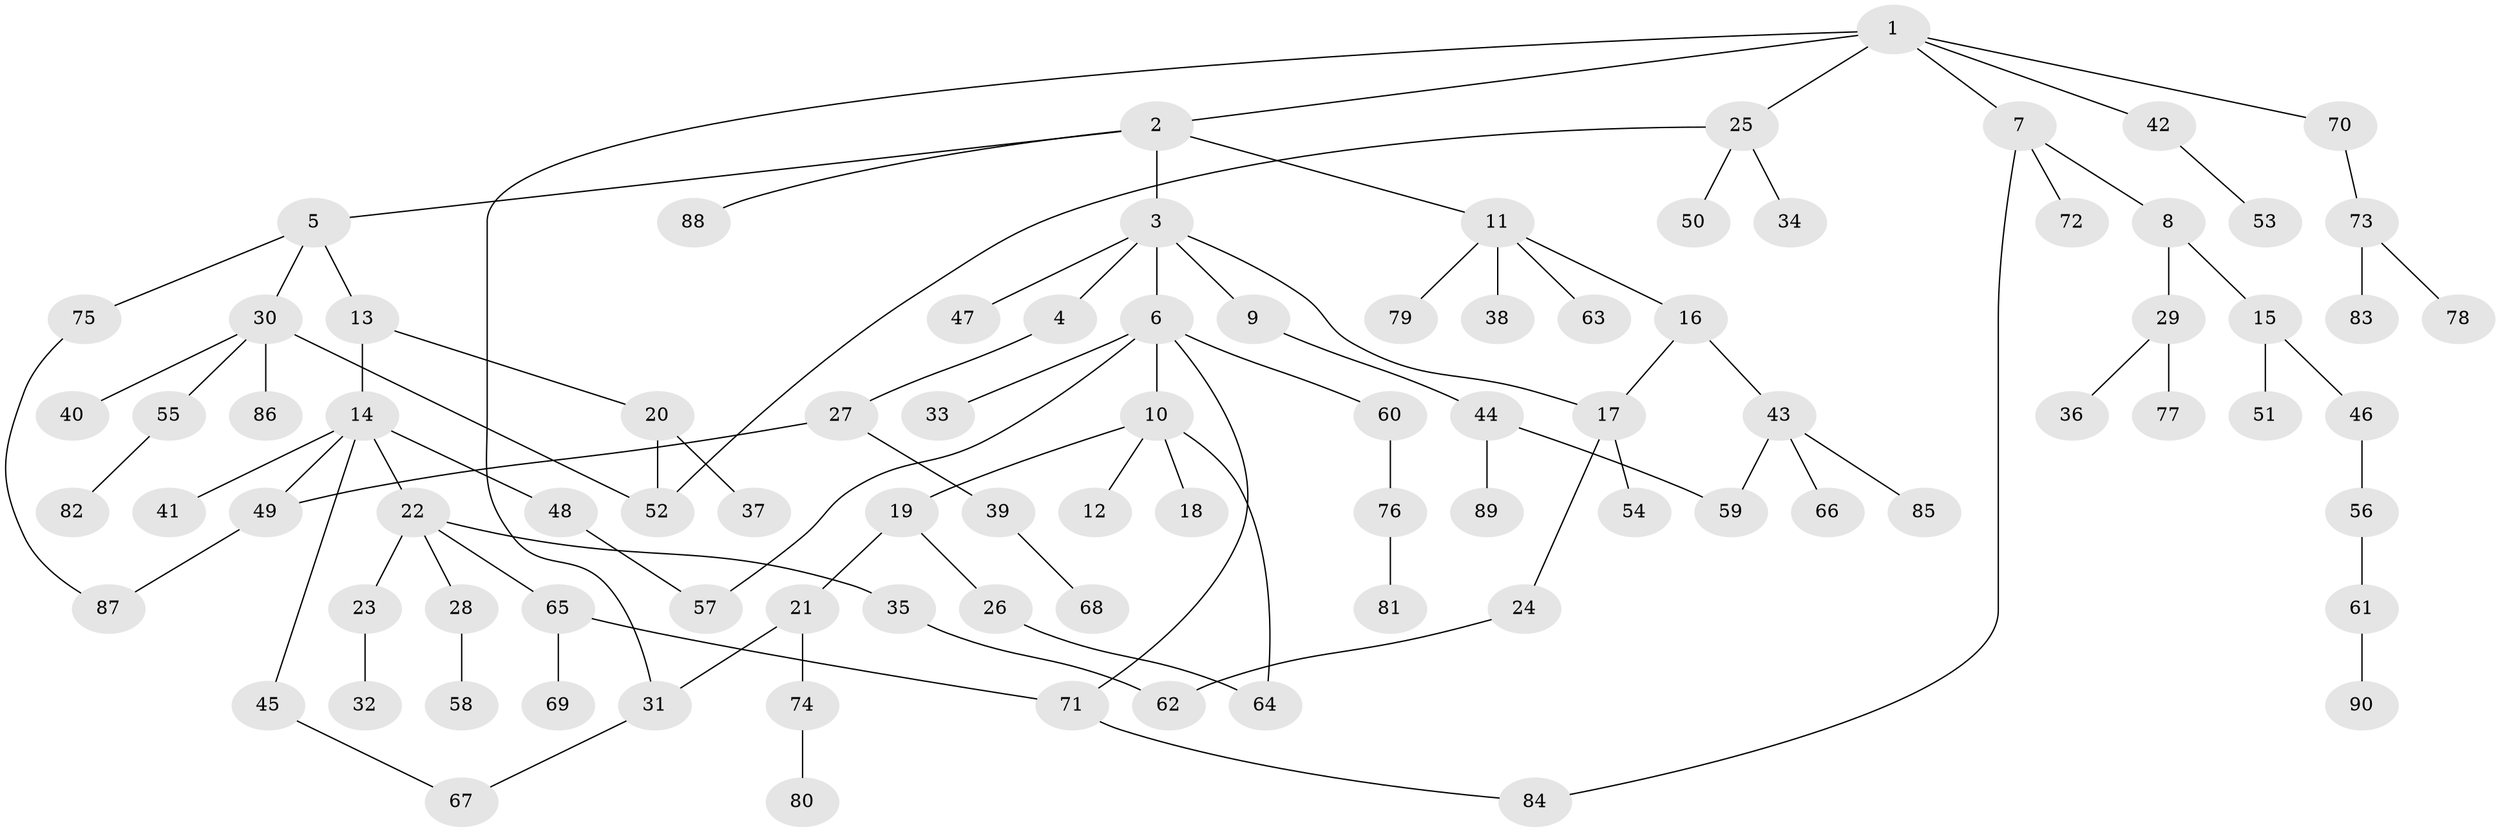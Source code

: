 // Generated by graph-tools (version 1.1) at 2025/42/03/09/25 04:42:32]
// undirected, 90 vertices, 102 edges
graph export_dot {
graph [start="1"]
  node [color=gray90,style=filled];
  1;
  2;
  3;
  4;
  5;
  6;
  7;
  8;
  9;
  10;
  11;
  12;
  13;
  14;
  15;
  16;
  17;
  18;
  19;
  20;
  21;
  22;
  23;
  24;
  25;
  26;
  27;
  28;
  29;
  30;
  31;
  32;
  33;
  34;
  35;
  36;
  37;
  38;
  39;
  40;
  41;
  42;
  43;
  44;
  45;
  46;
  47;
  48;
  49;
  50;
  51;
  52;
  53;
  54;
  55;
  56;
  57;
  58;
  59;
  60;
  61;
  62;
  63;
  64;
  65;
  66;
  67;
  68;
  69;
  70;
  71;
  72;
  73;
  74;
  75;
  76;
  77;
  78;
  79;
  80;
  81;
  82;
  83;
  84;
  85;
  86;
  87;
  88;
  89;
  90;
  1 -- 2;
  1 -- 7;
  1 -- 25;
  1 -- 31;
  1 -- 42;
  1 -- 70;
  2 -- 3;
  2 -- 5;
  2 -- 11;
  2 -- 88;
  3 -- 4;
  3 -- 6;
  3 -- 9;
  3 -- 47;
  3 -- 17;
  4 -- 27;
  5 -- 13;
  5 -- 30;
  5 -- 75;
  6 -- 10;
  6 -- 33;
  6 -- 57;
  6 -- 60;
  6 -- 71;
  7 -- 8;
  7 -- 72;
  7 -- 84;
  8 -- 15;
  8 -- 29;
  9 -- 44;
  10 -- 12;
  10 -- 18;
  10 -- 19;
  10 -- 64;
  11 -- 16;
  11 -- 38;
  11 -- 63;
  11 -- 79;
  13 -- 14;
  13 -- 20;
  14 -- 22;
  14 -- 41;
  14 -- 45;
  14 -- 48;
  14 -- 49;
  15 -- 46;
  15 -- 51;
  16 -- 17;
  16 -- 43;
  17 -- 24;
  17 -- 54;
  19 -- 21;
  19 -- 26;
  20 -- 37;
  20 -- 52;
  21 -- 74;
  21 -- 31;
  22 -- 23;
  22 -- 28;
  22 -- 35;
  22 -- 65;
  23 -- 32;
  24 -- 62;
  25 -- 34;
  25 -- 50;
  25 -- 52;
  26 -- 64;
  27 -- 39;
  27 -- 49;
  28 -- 58;
  29 -- 36;
  29 -- 77;
  30 -- 40;
  30 -- 55;
  30 -- 86;
  30 -- 52;
  31 -- 67;
  35 -- 62;
  39 -- 68;
  42 -- 53;
  43 -- 66;
  43 -- 85;
  43 -- 59;
  44 -- 59;
  44 -- 89;
  45 -- 67;
  46 -- 56;
  48 -- 57;
  49 -- 87;
  55 -- 82;
  56 -- 61;
  60 -- 76;
  61 -- 90;
  65 -- 69;
  65 -- 71;
  70 -- 73;
  71 -- 84;
  73 -- 78;
  73 -- 83;
  74 -- 80;
  75 -- 87;
  76 -- 81;
}

